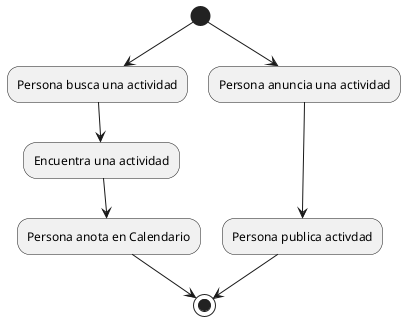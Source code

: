 @startuml
(*) --> Persona busca una actividad
--> Encuentra una actividad
--> Persona anota en Calendario
--> (*)
(*) --> Persona anuncia una actividad
--> Persona publica activdad
--> (*)
@enduml